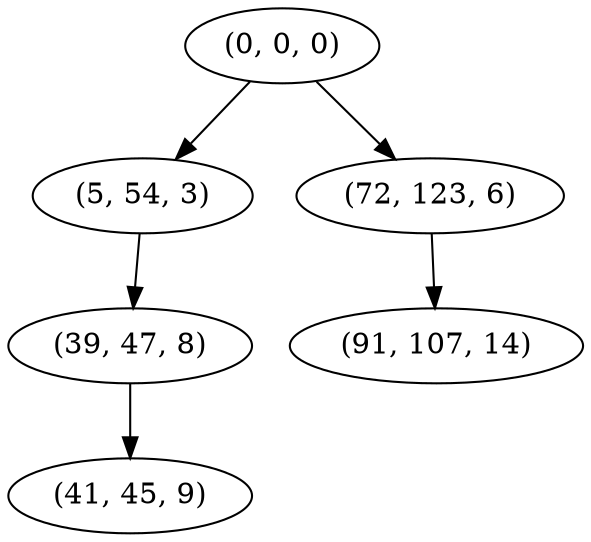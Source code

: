 digraph tree {
    "(0, 0, 0)";
    "(5, 54, 3)";
    "(39, 47, 8)";
    "(41, 45, 9)";
    "(72, 123, 6)";
    "(91, 107, 14)";
    "(0, 0, 0)" -> "(5, 54, 3)";
    "(0, 0, 0)" -> "(72, 123, 6)";
    "(5, 54, 3)" -> "(39, 47, 8)";
    "(39, 47, 8)" -> "(41, 45, 9)";
    "(72, 123, 6)" -> "(91, 107, 14)";
}
